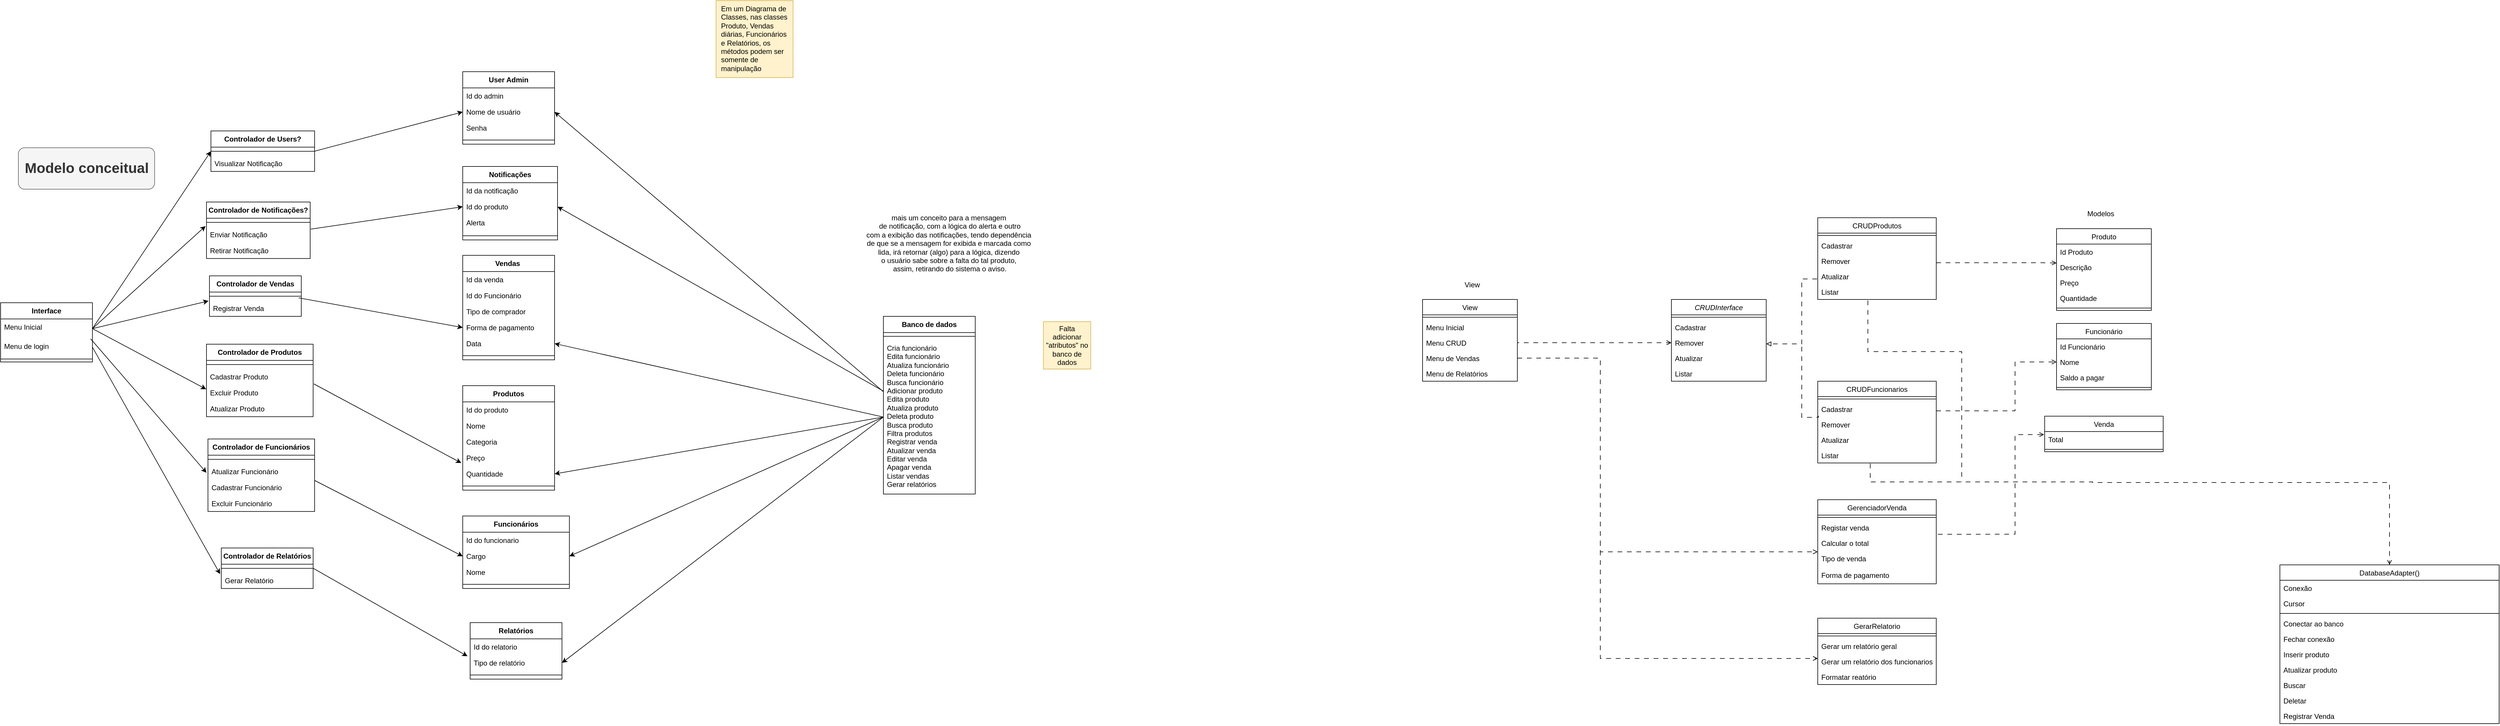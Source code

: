 <mxfile version="25.0.1">
  <diagram name="Página-1" id="rCG3eZJyJU8VCeqgCgNy">
    <mxGraphModel dx="3217" dy="1883" grid="1" gridSize="10" guides="1" tooltips="1" connect="1" arrows="1" fold="1" page="1" pageScale="1" pageWidth="827" pageHeight="583" math="0" shadow="0">
      <root>
        <mxCell id="0" />
        <mxCell id="1" parent="0" />
        <mxCell id="12" value="Banco de dados" style="swimlane;fontStyle=1;align=center;verticalAlign=top;childLayout=stackLayout;horizontal=1;startSize=27.429;horizontalStack=0;resizeParent=1;resizeParentMax=0;resizeLast=0;collapsible=0;marginBottom=0;" parent="1" vertex="1">
          <mxGeometry x="1420" y="283" width="155" height="299.999" as="geometry" />
        </mxCell>
        <mxCell id="15" style="line;strokeWidth=1;fillColor=none;align=left;verticalAlign=middle;spacingTop=-1;spacingLeft=3;spacingRight=3;rotatable=0;labelPosition=right;points=[];portConstraint=eastwest;strokeColor=inherit;" parent="12" vertex="1">
          <mxGeometry y="27.429" width="155" height="12.57" as="geometry" />
        </mxCell>
        <mxCell id="4yD3N3-tQXwb2mGsDQmI-117" value="Cria funcionário&lt;div&gt;Edita funcionário&lt;/div&gt;&lt;div&gt;Atualiza funcionário&lt;/div&gt;&lt;div&gt;Deleta funcionário&lt;/div&gt;&lt;div&gt;Busca funcionário&lt;/div&gt;&lt;div&gt;Adicionar produto&lt;/div&gt;&lt;div&gt;Edita produto&lt;/div&gt;&lt;div&gt;Atualiza produto&lt;/div&gt;&lt;div&gt;Deleta produto&lt;/div&gt;&lt;div&gt;Busca produto&lt;/div&gt;&lt;div&gt;Filtra produtos&lt;/div&gt;&lt;div&gt;Registrar venda&lt;/div&gt;&lt;div&gt;Atualizar venda&lt;/div&gt;&lt;div&gt;Editar venda&lt;/div&gt;&lt;div&gt;Apagar venda&lt;/div&gt;&lt;div&gt;Listar vendas&lt;/div&gt;&lt;div&gt;Gerar relatórios&lt;/div&gt;" style="text;strokeColor=none;fillColor=none;align=left;verticalAlign=top;spacingLeft=4;spacingRight=4;overflow=hidden;rotatable=0;points=[[0,0.5],[1,0.5]];portConstraint=eastwest;whiteSpace=wrap;html=1;" parent="12" vertex="1">
          <mxGeometry y="39.999" width="155" height="260" as="geometry" />
        </mxCell>
        <mxCell id="4yD3N3-tQXwb2mGsDQmI-32" value="User Admin" style="swimlane;fontStyle=1;align=center;verticalAlign=top;childLayout=stackLayout;horizontal=1;startSize=27.429;horizontalStack=0;resizeParent=1;resizeParentMax=0;resizeLast=0;collapsible=0;marginBottom=0;" parent="1" vertex="1">
          <mxGeometry x="710" y="-130" width="155" height="122.429" as="geometry" />
        </mxCell>
        <mxCell id="4yD3N3-tQXwb2mGsDQmI-33" value="Id do admin" style="text;strokeColor=none;fillColor=none;align=left;verticalAlign=top;spacingLeft=4;spacingRight=4;overflow=hidden;rotatable=0;points=[[0,0.5],[1,0.5]];portConstraint=eastwest;" parent="4yD3N3-tQXwb2mGsDQmI-32" vertex="1">
          <mxGeometry y="27.429" width="155" height="27" as="geometry" />
        </mxCell>
        <mxCell id="4yD3N3-tQXwb2mGsDQmI-34" value="Nome de usuário" style="text;strokeColor=none;fillColor=none;align=left;verticalAlign=top;spacingLeft=4;spacingRight=4;overflow=hidden;rotatable=0;points=[[0,0.5],[1,0.5]];portConstraint=eastwest;" parent="4yD3N3-tQXwb2mGsDQmI-32" vertex="1">
          <mxGeometry y="54.429" width="155" height="27" as="geometry" />
        </mxCell>
        <mxCell id="4yD3N3-tQXwb2mGsDQmI-65" value="Senha" style="text;strokeColor=none;fillColor=none;align=left;verticalAlign=top;spacingLeft=4;spacingRight=4;overflow=hidden;rotatable=0;points=[[0,0.5],[1,0.5]];portConstraint=eastwest;" parent="4yD3N3-tQXwb2mGsDQmI-32" vertex="1">
          <mxGeometry y="81.429" width="155" height="27" as="geometry" />
        </mxCell>
        <mxCell id="4yD3N3-tQXwb2mGsDQmI-35" style="line;strokeWidth=1;fillColor=none;align=left;verticalAlign=middle;spacingTop=-1;spacingLeft=3;spacingRight=3;rotatable=0;labelPosition=right;points=[];portConstraint=eastwest;strokeColor=inherit;" parent="4yD3N3-tQXwb2mGsDQmI-32" vertex="1">
          <mxGeometry y="108.429" width="155" height="14" as="geometry" />
        </mxCell>
        <mxCell id="4yD3N3-tQXwb2mGsDQmI-36" value="Relatórios" style="swimlane;fontStyle=1;align=center;verticalAlign=top;childLayout=stackLayout;horizontal=1;startSize=27.429;horizontalStack=0;resizeParent=1;resizeParentMax=0;resizeLast=0;collapsible=0;marginBottom=0;" parent="1" vertex="1">
          <mxGeometry x="722.5" y="800" width="155" height="95.429" as="geometry" />
        </mxCell>
        <mxCell id="4yD3N3-tQXwb2mGsDQmI-37" value="Id do relatorio" style="text;strokeColor=none;fillColor=none;align=left;verticalAlign=top;spacingLeft=4;spacingRight=4;overflow=hidden;rotatable=0;points=[[0,0.5],[1,0.5]];portConstraint=eastwest;" parent="4yD3N3-tQXwb2mGsDQmI-36" vertex="1">
          <mxGeometry y="27.429" width="155" height="27" as="geometry" />
        </mxCell>
        <mxCell id="4yD3N3-tQXwb2mGsDQmI-38" value="Tipo de relatório" style="text;strokeColor=none;fillColor=none;align=left;verticalAlign=top;spacingLeft=4;spacingRight=4;overflow=hidden;rotatable=0;points=[[0,0.5],[1,0.5]];portConstraint=eastwest;" parent="4yD3N3-tQXwb2mGsDQmI-36" vertex="1">
          <mxGeometry y="54.429" width="155" height="27" as="geometry" />
        </mxCell>
        <mxCell id="4yD3N3-tQXwb2mGsDQmI-39" style="line;strokeWidth=1;fillColor=none;align=left;verticalAlign=middle;spacingTop=-1;spacingLeft=3;spacingRight=3;rotatable=0;labelPosition=right;points=[];portConstraint=eastwest;strokeColor=inherit;" parent="4yD3N3-tQXwb2mGsDQmI-36" vertex="1">
          <mxGeometry y="81.429" width="155" height="14" as="geometry" />
        </mxCell>
        <mxCell id="4yD3N3-tQXwb2mGsDQmI-40" value="Vendas " style="swimlane;fontStyle=1;align=center;verticalAlign=top;childLayout=stackLayout;horizontal=1;startSize=27.429;horizontalStack=0;resizeParent=1;resizeParentMax=0;resizeLast=0;collapsible=0;marginBottom=0;" parent="1" vertex="1">
          <mxGeometry x="710" y="180" width="155" height="176.429" as="geometry" />
        </mxCell>
        <mxCell id="4yD3N3-tQXwb2mGsDQmI-41" value="Id da venda" style="text;strokeColor=none;fillColor=none;align=left;verticalAlign=top;spacingLeft=4;spacingRight=4;overflow=hidden;rotatable=0;points=[[0,0.5],[1,0.5]];portConstraint=eastwest;" parent="4yD3N3-tQXwb2mGsDQmI-40" vertex="1">
          <mxGeometry y="27.429" width="155" height="27" as="geometry" />
        </mxCell>
        <mxCell id="4yD3N3-tQXwb2mGsDQmI-42" value="Id do Funcionário" style="text;strokeColor=none;fillColor=none;align=left;verticalAlign=top;spacingLeft=4;spacingRight=4;overflow=hidden;rotatable=0;points=[[0,0.5],[1,0.5]];portConstraint=eastwest;" parent="4yD3N3-tQXwb2mGsDQmI-40" vertex="1">
          <mxGeometry y="54.429" width="155" height="27" as="geometry" />
        </mxCell>
        <mxCell id="4yD3N3-tQXwb2mGsDQmI-79" value="Tipo de comprador" style="text;strokeColor=none;fillColor=none;align=left;verticalAlign=top;spacingLeft=4;spacingRight=4;overflow=hidden;rotatable=0;points=[[0,0.5],[1,0.5]];portConstraint=eastwest;" parent="4yD3N3-tQXwb2mGsDQmI-40" vertex="1">
          <mxGeometry y="81.429" width="155" height="27" as="geometry" />
        </mxCell>
        <mxCell id="4yD3N3-tQXwb2mGsDQmI-80" value="Forma de pagamento" style="text;strokeColor=none;fillColor=none;align=left;verticalAlign=top;spacingLeft=4;spacingRight=4;overflow=hidden;rotatable=0;points=[[0,0.5],[1,0.5]];portConstraint=eastwest;" parent="4yD3N3-tQXwb2mGsDQmI-40" vertex="1">
          <mxGeometry y="108.429" width="155" height="27" as="geometry" />
        </mxCell>
        <mxCell id="4yD3N3-tQXwb2mGsDQmI-81" value="Data" style="text;strokeColor=none;fillColor=none;align=left;verticalAlign=top;spacingLeft=4;spacingRight=4;overflow=hidden;rotatable=0;points=[[0,0.5],[1,0.5]];portConstraint=eastwest;" parent="4yD3N3-tQXwb2mGsDQmI-40" vertex="1">
          <mxGeometry y="135.429" width="155" height="27" as="geometry" />
        </mxCell>
        <mxCell id="4yD3N3-tQXwb2mGsDQmI-43" style="line;strokeWidth=1;fillColor=none;align=left;verticalAlign=middle;spacingTop=-1;spacingLeft=3;spacingRight=3;rotatable=0;labelPosition=right;points=[];portConstraint=eastwest;strokeColor=inherit;" parent="4yD3N3-tQXwb2mGsDQmI-40" vertex="1">
          <mxGeometry y="162.429" width="155" height="14" as="geometry" />
        </mxCell>
        <mxCell id="4yD3N3-tQXwb2mGsDQmI-56" value="Notificações" style="swimlane;fontStyle=1;align=center;verticalAlign=top;childLayout=stackLayout;horizontal=1;startSize=27.429;horizontalStack=0;resizeParent=1;resizeParentMax=0;resizeLast=0;collapsible=0;marginBottom=0;" parent="1" vertex="1">
          <mxGeometry x="710" y="30" width="160" height="123.999" as="geometry" />
        </mxCell>
        <mxCell id="4yD3N3-tQXwb2mGsDQmI-57" value="Id da notificação" style="text;strokeColor=none;fillColor=none;align=left;verticalAlign=top;spacingLeft=4;spacingRight=4;overflow=hidden;rotatable=0;points=[[0,0.5],[1,0.5]];portConstraint=eastwest;" parent="4yD3N3-tQXwb2mGsDQmI-56" vertex="1">
          <mxGeometry y="27.429" width="160" height="27" as="geometry" />
        </mxCell>
        <mxCell id="WyFJ2QE-moBdqezIPYEU-15" value="Id do produto" style="text;strokeColor=none;fillColor=none;align=left;verticalAlign=top;spacingLeft=4;spacingRight=4;overflow=hidden;rotatable=0;points=[[0,0.5],[1,0.5]];portConstraint=eastwest;" parent="4yD3N3-tQXwb2mGsDQmI-56" vertex="1">
          <mxGeometry y="54.429" width="160" height="27" as="geometry" />
        </mxCell>
        <mxCell id="4yD3N3-tQXwb2mGsDQmI-58" value="Alerta" style="text;strokeColor=none;fillColor=none;align=left;verticalAlign=top;spacingLeft=4;spacingRight=4;overflow=hidden;rotatable=0;points=[[0,0.5],[1,0.5]];portConstraint=eastwest;" parent="4yD3N3-tQXwb2mGsDQmI-56" vertex="1">
          <mxGeometry y="81.429" width="160" height="28.57" as="geometry" />
        </mxCell>
        <mxCell id="4yD3N3-tQXwb2mGsDQmI-59" style="line;strokeWidth=1;fillColor=none;align=left;verticalAlign=middle;spacingTop=-1;spacingLeft=3;spacingRight=3;rotatable=0;labelPosition=right;points=[];portConstraint=eastwest;strokeColor=inherit;" parent="4yD3N3-tQXwb2mGsDQmI-56" vertex="1">
          <mxGeometry y="109.999" width="160" height="14" as="geometry" />
        </mxCell>
        <mxCell id="4yD3N3-tQXwb2mGsDQmI-60" value="Produtos" style="swimlane;fontStyle=1;align=center;verticalAlign=top;childLayout=stackLayout;horizontal=1;startSize=27.429;horizontalStack=0;resizeParent=1;resizeParentMax=0;resizeLast=0;collapsible=0;marginBottom=0;" parent="1" vertex="1">
          <mxGeometry x="710" y="400" width="155" height="176.429" as="geometry" />
        </mxCell>
        <mxCell id="4yD3N3-tQXwb2mGsDQmI-61" value="Id do produto" style="text;strokeColor=none;fillColor=none;align=left;verticalAlign=top;spacingLeft=4;spacingRight=4;overflow=hidden;rotatable=0;points=[[0,0.5],[1,0.5]];portConstraint=eastwest;" parent="4yD3N3-tQXwb2mGsDQmI-60" vertex="1">
          <mxGeometry y="27.429" width="155" height="27" as="geometry" />
        </mxCell>
        <mxCell id="4yD3N3-tQXwb2mGsDQmI-62" value="Nome" style="text;strokeColor=none;fillColor=none;align=left;verticalAlign=top;spacingLeft=4;spacingRight=4;overflow=hidden;rotatable=0;points=[[0,0.5],[1,0.5]];portConstraint=eastwest;" parent="4yD3N3-tQXwb2mGsDQmI-60" vertex="1">
          <mxGeometry y="54.429" width="155" height="27" as="geometry" />
        </mxCell>
        <mxCell id="4yD3N3-tQXwb2mGsDQmI-71" value="Categoria" style="text;strokeColor=none;fillColor=none;align=left;verticalAlign=top;spacingLeft=4;spacingRight=4;overflow=hidden;rotatable=0;points=[[0,0.5],[1,0.5]];portConstraint=eastwest;" parent="4yD3N3-tQXwb2mGsDQmI-60" vertex="1">
          <mxGeometry y="81.429" width="155" height="27" as="geometry" />
        </mxCell>
        <mxCell id="4yD3N3-tQXwb2mGsDQmI-72" value="Preço" style="text;strokeColor=none;fillColor=none;align=left;verticalAlign=top;spacingLeft=4;spacingRight=4;overflow=hidden;rotatable=0;points=[[0,0.5],[1,0.5]];portConstraint=eastwest;" parent="4yD3N3-tQXwb2mGsDQmI-60" vertex="1">
          <mxGeometry y="108.429" width="155" height="27" as="geometry" />
        </mxCell>
        <mxCell id="4yD3N3-tQXwb2mGsDQmI-73" value="Quantidade" style="text;strokeColor=none;fillColor=none;align=left;verticalAlign=top;spacingLeft=4;spacingRight=4;overflow=hidden;rotatable=0;points=[[0,0.5],[1,0.5]];portConstraint=eastwest;" parent="4yD3N3-tQXwb2mGsDQmI-60" vertex="1">
          <mxGeometry y="135.429" width="155" height="27" as="geometry" />
        </mxCell>
        <mxCell id="4yD3N3-tQXwb2mGsDQmI-63" style="line;strokeWidth=1;fillColor=none;align=left;verticalAlign=middle;spacingTop=-1;spacingLeft=3;spacingRight=3;rotatable=0;labelPosition=right;points=[];portConstraint=eastwest;strokeColor=inherit;" parent="4yD3N3-tQXwb2mGsDQmI-60" vertex="1">
          <mxGeometry y="162.429" width="155" height="14" as="geometry" />
        </mxCell>
        <mxCell id="4yD3N3-tQXwb2mGsDQmI-66" value="Interface" style="swimlane;fontStyle=1;align=center;verticalAlign=top;childLayout=stackLayout;horizontal=1;startSize=27.429;horizontalStack=0;resizeParent=1;resizeParentMax=0;resizeLast=0;collapsible=0;marginBottom=0;" parent="1" vertex="1">
          <mxGeometry x="-70" y="260" width="155" height="99.999" as="geometry" />
        </mxCell>
        <mxCell id="4yD3N3-tQXwb2mGsDQmI-67" value="Menu Inicial" style="text;strokeColor=none;fillColor=none;align=left;verticalAlign=top;spacingLeft=4;spacingRight=4;overflow=hidden;rotatable=0;points=[[0,0.5],[1,0.5]];portConstraint=eastwest;" parent="4yD3N3-tQXwb2mGsDQmI-66" vertex="1">
          <mxGeometry y="27.429" width="155" height="32.57" as="geometry" />
        </mxCell>
        <mxCell id="Nw_w9vWTFQ0vnzreLBHr-17" value="Menu de login" style="text;strokeColor=none;fillColor=none;align=left;verticalAlign=top;spacingLeft=4;spacingRight=4;overflow=hidden;rotatable=0;points=[[0,0.5],[1,0.5]];portConstraint=eastwest;" parent="4yD3N3-tQXwb2mGsDQmI-66" vertex="1">
          <mxGeometry y="59.999" width="155" height="30" as="geometry" />
        </mxCell>
        <mxCell id="4yD3N3-tQXwb2mGsDQmI-69" style="line;strokeWidth=1;fillColor=none;align=left;verticalAlign=middle;spacingTop=-1;spacingLeft=3;spacingRight=3;rotatable=0;labelPosition=right;points=[];portConstraint=eastwest;strokeColor=inherit;" parent="4yD3N3-tQXwb2mGsDQmI-66" vertex="1">
          <mxGeometry y="89.999" width="155" height="10" as="geometry" />
        </mxCell>
        <mxCell id="4yD3N3-tQXwb2mGsDQmI-84" value="&lt;h1&gt;Modelo conceitual&lt;/h1&gt;" style="text;html=1;align=center;verticalAlign=middle;resizable=0;points=[];autosize=1;fillColor=#f5f5f5;fontColor=#333333;strokeColor=#666666;rounded=1;" parent="1" vertex="1">
          <mxGeometry x="-40" y="-1.57" width="230" height="70" as="geometry" />
        </mxCell>
        <mxCell id="Nw_w9vWTFQ0vnzreLBHr-22" value="Controlador de Funcionários" style="swimlane;fontStyle=1;align=center;verticalAlign=top;childLayout=stackLayout;horizontal=1;startSize=27.429;horizontalStack=0;resizeParent=1;resizeParentMax=0;resizeLast=0;collapsible=0;marginBottom=0;" parent="1" vertex="1">
          <mxGeometry x="280" y="490" width="180" height="122.429" as="geometry" />
        </mxCell>
        <mxCell id="Nw_w9vWTFQ0vnzreLBHr-26" style="line;strokeWidth=1;fillColor=none;align=left;verticalAlign=middle;spacingTop=-1;spacingLeft=3;spacingRight=3;rotatable=0;labelPosition=right;points=[];portConstraint=eastwest;strokeColor=inherit;" parent="Nw_w9vWTFQ0vnzreLBHr-22" vertex="1">
          <mxGeometry y="27.429" width="180" height="14" as="geometry" />
        </mxCell>
        <mxCell id="jJdK9kgYPfyGHqjLfK-a-18" value="Atualizar Funcionário" style="text;strokeColor=none;fillColor=none;align=left;verticalAlign=top;spacingLeft=4;spacingRight=4;overflow=hidden;rotatable=0;points=[[0,0.5],[1,0.5]];portConstraint=eastwest;" parent="Nw_w9vWTFQ0vnzreLBHr-22" vertex="1">
          <mxGeometry y="41.429" width="180" height="27" as="geometry" />
        </mxCell>
        <mxCell id="jJdK9kgYPfyGHqjLfK-a-16" value="Cadastrar Funcionário" style="text;strokeColor=none;fillColor=none;align=left;verticalAlign=top;spacingLeft=4;spacingRight=4;overflow=hidden;rotatable=0;points=[[0,0.5],[1,0.5]];portConstraint=eastwest;" parent="Nw_w9vWTFQ0vnzreLBHr-22" vertex="1">
          <mxGeometry y="68.429" width="180" height="27" as="geometry" />
        </mxCell>
        <mxCell id="jJdK9kgYPfyGHqjLfK-a-17" value="Excluir Funcionário" style="text;strokeColor=none;fillColor=none;align=left;verticalAlign=top;spacingLeft=4;spacingRight=4;overflow=hidden;rotatable=0;points=[[0,0.5],[1,0.5]];portConstraint=eastwest;" parent="Nw_w9vWTFQ0vnzreLBHr-22" vertex="1">
          <mxGeometry y="95.429" width="180" height="27" as="geometry" />
        </mxCell>
        <mxCell id="jJdK9kgYPfyGHqjLfK-a-15" value="Funcionários" style="swimlane;fontStyle=1;align=center;verticalAlign=top;childLayout=stackLayout;horizontal=1;startSize=27.429;horizontalStack=0;resizeParent=1;resizeParentMax=0;resizeLast=0;collapsible=0;marginBottom=0;" parent="1" vertex="1">
          <mxGeometry x="710" y="620" width="180" height="122.429" as="geometry" />
        </mxCell>
        <mxCell id="KlSsxM7Or0WWCpnzEeFf-23" value="Id do funcionario" style="text;strokeColor=none;fillColor=none;align=left;verticalAlign=top;spacingLeft=4;spacingRight=4;overflow=hidden;rotatable=0;points=[[0,0.5],[1,0.5]];portConstraint=eastwest;" parent="jJdK9kgYPfyGHqjLfK-a-15" vertex="1">
          <mxGeometry y="27.429" width="180" height="27" as="geometry" />
        </mxCell>
        <mxCell id="KlSsxM7Or0WWCpnzEeFf-25" value="Cargo" style="text;strokeColor=none;fillColor=none;align=left;verticalAlign=top;spacingLeft=4;spacingRight=4;overflow=hidden;rotatable=0;points=[[0,0.5],[1,0.5]];portConstraint=eastwest;" parent="jJdK9kgYPfyGHqjLfK-a-15" vertex="1">
          <mxGeometry y="54.429" width="180" height="27" as="geometry" />
        </mxCell>
        <mxCell id="KlSsxM7Or0WWCpnzEeFf-24" value="Nome" style="text;strokeColor=none;fillColor=none;align=left;verticalAlign=top;spacingLeft=4;spacingRight=4;overflow=hidden;rotatable=0;points=[[0,0.5],[1,0.5]];portConstraint=eastwest;" parent="jJdK9kgYPfyGHqjLfK-a-15" vertex="1">
          <mxGeometry y="81.429" width="180" height="27" as="geometry" />
        </mxCell>
        <mxCell id="jJdK9kgYPfyGHqjLfK-a-20" style="line;strokeWidth=1;fillColor=none;align=left;verticalAlign=middle;spacingTop=-1;spacingLeft=3;spacingRight=3;rotatable=0;labelPosition=right;points=[];portConstraint=eastwest;strokeColor=inherit;" parent="jJdK9kgYPfyGHqjLfK-a-15" vertex="1">
          <mxGeometry y="108.429" width="180" height="14" as="geometry" />
        </mxCell>
        <mxCell id="zHELxeo6hIR-I9ZXr5rR-37" value="" style="endArrow=classic;html=1;rounded=0;entryX=1;entryY=0.5;entryDx=0;entryDy=0;" parent="1" source="4yD3N3-tQXwb2mGsDQmI-117" target="WyFJ2QE-moBdqezIPYEU-15" edge="1">
          <mxGeometry width="50" height="50" relative="1" as="geometry">
            <mxPoint x="1060" y="420" as="sourcePoint" />
            <mxPoint x="930" y="190" as="targetPoint" />
          </mxGeometry>
        </mxCell>
        <mxCell id="zHELxeo6hIR-I9ZXr5rR-38" value="" style="endArrow=classic;html=1;rounded=0;exitX=-0.001;exitY=0.335;exitDx=0;exitDy=0;exitPerimeter=0;entryX=1;entryY=0.5;entryDx=0;entryDy=0;" parent="1" source="4yD3N3-tQXwb2mGsDQmI-117" target="4yD3N3-tQXwb2mGsDQmI-34" edge="1">
          <mxGeometry width="50" height="50" relative="1" as="geometry">
            <mxPoint x="1260" y="398" as="sourcePoint" />
            <mxPoint x="1310" y="200" as="targetPoint" />
            <Array as="points" />
          </mxGeometry>
        </mxCell>
        <mxCell id="zHELxeo6hIR-I9ZXr5rR-41" value="" style="endArrow=classic;html=1;rounded=0;exitX=0;exitY=0.5;exitDx=0;exitDy=0;entryX=1;entryY=0.5;entryDx=0;entryDy=0;" parent="1" source="4yD3N3-tQXwb2mGsDQmI-117" target="KlSsxM7Or0WWCpnzEeFf-25" edge="1">
          <mxGeometry width="50" height="50" relative="1" as="geometry">
            <mxPoint x="1080" y="700" as="sourcePoint" />
            <mxPoint x="910" y="680" as="targetPoint" />
          </mxGeometry>
        </mxCell>
        <mxCell id="zHELxeo6hIR-I9ZXr5rR-43" value="" style="endArrow=classic;html=1;rounded=0;entryX=0;entryY=0.5;entryDx=0;entryDy=0;" parent="1" target="KlSsxM7Or0WWCpnzEeFf-25" edge="1">
          <mxGeometry width="50" height="50" relative="1" as="geometry">
            <mxPoint x="460" y="560" as="sourcePoint" />
            <mxPoint x="690" y="680" as="targetPoint" />
          </mxGeometry>
        </mxCell>
        <mxCell id="zHELxeo6hIR-I9ZXr5rR-46" value="" style="endArrow=classic;html=1;rounded=0;exitX=1;exitY=0.5;exitDx=0;exitDy=0;entryX=-0.029;entryY=1.083;entryDx=0;entryDy=0;entryPerimeter=0;" parent="1" source="I3HKspk7miAercQZ1zuE-27" target="4yD3N3-tQXwb2mGsDQmI-37" edge="1">
          <mxGeometry width="50" height="50" relative="1" as="geometry">
            <mxPoint x="445" y="740.929" as="sourcePoint" />
            <mxPoint x="530" y="750" as="targetPoint" />
          </mxGeometry>
        </mxCell>
        <mxCell id="zHELxeo6hIR-I9ZXr5rR-47" value="" style="endArrow=classic;html=1;rounded=0;exitX=0;exitY=0.5;exitDx=0;exitDy=0;entryX=1;entryY=0.5;entryDx=0;entryDy=0;" parent="1" source="4yD3N3-tQXwb2mGsDQmI-117" target="4yD3N3-tQXwb2mGsDQmI-38" edge="1">
          <mxGeometry width="50" height="50" relative="1" as="geometry">
            <mxPoint x="870" y="760" as="sourcePoint" />
            <mxPoint x="970" y="760" as="targetPoint" />
          </mxGeometry>
        </mxCell>
        <mxCell id="zHELxeo6hIR-I9ZXr5rR-48" value="" style="endArrow=classic;html=1;rounded=0;exitX=1.006;exitY=0.947;exitDx=0;exitDy=0;entryX=-0.016;entryY=-0.183;entryDx=0;entryDy=0;entryPerimeter=0;exitPerimeter=0;" parent="1" source="zHELxeo6hIR-I9ZXr5rR-25" target="4yD3N3-tQXwb2mGsDQmI-73" edge="1">
          <mxGeometry width="50" height="50" relative="1" as="geometry">
            <mxPoint x="470" y="200.929" as="sourcePoint" />
            <mxPoint x="610" y="500" as="targetPoint" />
          </mxGeometry>
        </mxCell>
        <mxCell id="zHELxeo6hIR-I9ZXr5rR-49" value="" style="endArrow=classic;html=1;rounded=0;entryX=1;entryY=0.5;entryDx=0;entryDy=0;exitX=0;exitY=0.5;exitDx=0;exitDy=0;" parent="1" source="4yD3N3-tQXwb2mGsDQmI-117" target="4yD3N3-tQXwb2mGsDQmI-73" edge="1">
          <mxGeometry width="50" height="50" relative="1" as="geometry">
            <mxPoint x="1160" y="510" as="sourcePoint" />
            <mxPoint x="1210" y="460" as="targetPoint" />
          </mxGeometry>
        </mxCell>
        <mxCell id="zHELxeo6hIR-I9ZXr5rR-50" value="" style="endArrow=classic;html=1;rounded=0;entryX=0;entryY=0.5;entryDx=0;entryDy=0;exitX=0.972;exitY=0.7;exitDx=0;exitDy=0;exitPerimeter=0;" parent="1" source="I3HKspk7miAercQZ1zuE-26" target="4yD3N3-tQXwb2mGsDQmI-80" edge="1">
          <mxGeometry width="50" height="50" relative="1" as="geometry">
            <mxPoint x="440" y="260" as="sourcePoint" />
            <mxPoint x="680" y="350" as="targetPoint" />
            <Array as="points" />
          </mxGeometry>
        </mxCell>
        <mxCell id="zHELxeo6hIR-I9ZXr5rR-51" value="" style="endArrow=classic;html=1;rounded=0;exitX=0;exitY=0.5;exitDx=0;exitDy=0;entryX=1;entryY=0.5;entryDx=0;entryDy=0;" parent="1" source="4yD3N3-tQXwb2mGsDQmI-117" target="4yD3N3-tQXwb2mGsDQmI-81" edge="1">
          <mxGeometry width="50" height="50" relative="1" as="geometry">
            <mxPoint x="1100" y="340" as="sourcePoint" />
            <mxPoint x="1150" y="290" as="targetPoint" />
          </mxGeometry>
        </mxCell>
        <mxCell id="aSdEXYb8_tZVf0fWAt2X-15" value="mais um conceito para a mensagem&lt;div&gt;&amp;nbsp;de notificação, com a lógica do alerta e outro&lt;/div&gt;&lt;div&gt;com a exibição das notificações, tendo dependência&lt;/div&gt;&lt;div&gt;de que se a mensagem for exibida e marcada como&lt;/div&gt;&lt;div&gt;lida, irá retornar (algo) para a lógica, dizendo&lt;/div&gt;&lt;div&gt;&lt;span style=&quot;background-color: initial;&quot;&gt;o usuário sabe sobre a falta do tal produto,&lt;/span&gt;&lt;/div&gt;&lt;div&gt;&lt;span style=&quot;background-color: initial;&quot;&gt;&amp;nbsp;assim, retirando do sistema o aviso.&lt;/span&gt;&lt;/div&gt;&lt;div&gt;&lt;br&gt;&lt;/div&gt;" style="text;html=1;align=center;verticalAlign=middle;resizable=0;points=[];autosize=1;strokeColor=none;fillColor=none;" parent="1" vertex="1">
          <mxGeometry x="1380" y="102.43" width="300" height="130" as="geometry" />
        </mxCell>
        <mxCell id="I3HKspk7miAercQZ1zuE-15" value="Controlador de Produtos" style="swimlane;fontStyle=1;align=center;verticalAlign=top;childLayout=stackLayout;horizontal=1;startSize=27.429;horizontalStack=0;resizeParent=1;resizeParentMax=0;resizeLast=0;collapsible=0;marginBottom=0;" parent="1" vertex="1">
          <mxGeometry x="277.5" y="330" width="180" height="122.429" as="geometry" />
        </mxCell>
        <mxCell id="I3HKspk7miAercQZ1zuE-20" style="line;strokeWidth=1;fillColor=none;align=left;verticalAlign=middle;spacingTop=-1;spacingLeft=3;spacingRight=3;rotatable=0;labelPosition=right;points=[];portConstraint=eastwest;strokeColor=inherit;" parent="I3HKspk7miAercQZ1zuE-15" vertex="1">
          <mxGeometry y="27.429" width="180" height="14" as="geometry" />
        </mxCell>
        <mxCell id="zHELxeo6hIR-I9ZXr5rR-25" value="Cadastrar Produto" style="text;strokeColor=none;fillColor=none;align=left;verticalAlign=top;spacingLeft=4;spacingRight=4;overflow=hidden;rotatable=0;points=[[0,0.5],[1,0.5]];portConstraint=eastwest;" parent="I3HKspk7miAercQZ1zuE-15" vertex="1">
          <mxGeometry y="41.429" width="180" height="27" as="geometry" />
        </mxCell>
        <mxCell id="zHELxeo6hIR-I9ZXr5rR-26" value="Excluir Produto" style="text;strokeColor=none;fillColor=none;align=left;verticalAlign=top;spacingLeft=4;spacingRight=4;overflow=hidden;rotatable=0;points=[[0,0.5],[1,0.5]];portConstraint=eastwest;" parent="I3HKspk7miAercQZ1zuE-15" vertex="1">
          <mxGeometry y="68.429" width="180" height="27" as="geometry" />
        </mxCell>
        <mxCell id="zHELxeo6hIR-I9ZXr5rR-27" value="Atualizar Produto" style="text;strokeColor=none;fillColor=none;align=left;verticalAlign=top;spacingLeft=4;spacingRight=4;overflow=hidden;rotatable=0;points=[[0,0.5],[1,0.5]];portConstraint=eastwest;" parent="I3HKspk7miAercQZ1zuE-15" vertex="1">
          <mxGeometry y="95.429" width="180" height="27" as="geometry" />
        </mxCell>
        <mxCell id="I3HKspk7miAercQZ1zuE-21" value="Controlador de Vendas" style="swimlane;fontStyle=1;align=center;verticalAlign=top;childLayout=stackLayout;horizontal=1;startSize=27.429;horizontalStack=0;resizeParent=1;resizeParentMax=0;resizeLast=0;collapsible=0;marginBottom=0;" parent="1" vertex="1">
          <mxGeometry x="282.5" y="214.57" width="155" height="68.429" as="geometry" />
        </mxCell>
        <mxCell id="I3HKspk7miAercQZ1zuE-26" style="line;strokeWidth=1;fillColor=none;align=left;verticalAlign=middle;spacingTop=-1;spacingLeft=3;spacingRight=3;rotatable=0;labelPosition=right;points=[];portConstraint=eastwest;strokeColor=inherit;" parent="I3HKspk7miAercQZ1zuE-21" vertex="1">
          <mxGeometry y="27.429" width="155" height="14" as="geometry" />
        </mxCell>
        <mxCell id="zHELxeo6hIR-I9ZXr5rR-31" value="Registrar Venda" style="text;strokeColor=none;fillColor=none;align=left;verticalAlign=top;spacingLeft=4;spacingRight=4;overflow=hidden;rotatable=0;points=[[0,0.5],[1,0.5]];portConstraint=eastwest;" parent="I3HKspk7miAercQZ1zuE-21" vertex="1">
          <mxGeometry y="41.429" width="155" height="27" as="geometry" />
        </mxCell>
        <mxCell id="I3HKspk7miAercQZ1zuE-27" value="Controlador de Relatórios" style="swimlane;fontStyle=1;align=center;verticalAlign=top;childLayout=stackLayout;horizontal=1;startSize=27.429;horizontalStack=0;resizeParent=1;resizeParentMax=0;resizeLast=0;collapsible=0;marginBottom=0;" parent="1" vertex="1">
          <mxGeometry x="302.5" y="674" width="155" height="68.429" as="geometry" />
        </mxCell>
        <mxCell id="I3HKspk7miAercQZ1zuE-32" style="line;strokeWidth=1;fillColor=none;align=left;verticalAlign=middle;spacingTop=-1;spacingLeft=3;spacingRight=3;rotatable=0;labelPosition=right;points=[];portConstraint=eastwest;strokeColor=inherit;" parent="I3HKspk7miAercQZ1zuE-27" vertex="1">
          <mxGeometry y="27.429" width="155" height="14" as="geometry" />
        </mxCell>
        <mxCell id="zHELxeo6hIR-I9ZXr5rR-30" value="Gerar Relatório" style="text;strokeColor=none;fillColor=none;align=left;verticalAlign=top;spacingLeft=4;spacingRight=4;overflow=hidden;rotatable=0;points=[[0,0.5],[1,0.5]];portConstraint=eastwest;" parent="I3HKspk7miAercQZ1zuE-27" vertex="1">
          <mxGeometry y="41.429" width="155" height="27" as="geometry" />
        </mxCell>
        <mxCell id="I3HKspk7miAercQZ1zuE-34" value="" style="whiteSpace=wrap;html=1;aspect=fixed;fillColor=#fff2cc;strokeColor=#d6b656;" parent="1" vertex="1">
          <mxGeometry x="1137.5" y="-250" width="130" height="130" as="geometry" />
        </mxCell>
        <mxCell id="I3HKspk7miAercQZ1zuE-36" value="Em um Diagrama de Classes, nas classes Produto, Vendas diárias, Funcionários e Relatórios, os métodos podem ser somente de manipulação" style="text;strokeColor=none;fillColor=none;align=left;verticalAlign=top;spacingLeft=4;spacingRight=4;overflow=hidden;rotatable=0;points=[[0,0.5],[1,0.5]];portConstraint=eastwest;whiteSpace=wrap;" parent="1" vertex="1">
          <mxGeometry x="1140" y="-250" width="125" height="130" as="geometry" />
        </mxCell>
        <mxCell id="I3HKspk7miAercQZ1zuE-37" value="Controlador de Notificações?" style="swimlane;fontStyle=1;align=center;verticalAlign=top;childLayout=stackLayout;horizontal=1;startSize=27.429;horizontalStack=0;resizeParent=1;resizeParentMax=0;resizeLast=0;collapsible=0;marginBottom=0;" parent="1" vertex="1">
          <mxGeometry x="277.5" y="90" width="175" height="95.429" as="geometry" />
        </mxCell>
        <mxCell id="I3HKspk7miAercQZ1zuE-38" style="line;strokeWidth=1;fillColor=none;align=left;verticalAlign=middle;spacingTop=-1;spacingLeft=3;spacingRight=3;rotatable=0;labelPosition=right;points=[];portConstraint=eastwest;strokeColor=inherit;" parent="I3HKspk7miAercQZ1zuE-37" vertex="1">
          <mxGeometry y="27.429" width="175" height="14" as="geometry" />
        </mxCell>
        <mxCell id="3e7NEioCLkdfD9Th6quC-23" value="Enviar Notificação" style="text;strokeColor=none;fillColor=none;align=left;verticalAlign=top;spacingLeft=4;spacingRight=4;overflow=hidden;rotatable=0;points=[[0,0.5],[1,0.5]];portConstraint=eastwest;" parent="I3HKspk7miAercQZ1zuE-37" vertex="1">
          <mxGeometry y="41.429" width="175" height="27" as="geometry" />
        </mxCell>
        <mxCell id="1tFIfQaTxvyRplmWfbCT-15" value="Retirar Notificação" style="text;strokeColor=none;fillColor=none;align=left;verticalAlign=top;spacingLeft=4;spacingRight=4;overflow=hidden;rotatable=0;points=[[0,0.5],[1,0.5]];portConstraint=eastwest;" parent="I3HKspk7miAercQZ1zuE-37" vertex="1">
          <mxGeometry y="68.429" width="175" height="27" as="geometry" />
        </mxCell>
        <mxCell id="I3HKspk7miAercQZ1zuE-40" value="Controlador de Users?" style="swimlane;fontStyle=1;align=center;verticalAlign=top;childLayout=stackLayout;horizontal=1;startSize=27.429;horizontalStack=0;resizeParent=1;resizeParentMax=0;resizeLast=0;collapsible=0;marginBottom=0;" parent="1" vertex="1">
          <mxGeometry x="285" y="-30" width="175" height="68.429" as="geometry" />
        </mxCell>
        <mxCell id="I3HKspk7miAercQZ1zuE-41" style="line;strokeWidth=1;fillColor=none;align=left;verticalAlign=middle;spacingTop=-1;spacingLeft=3;spacingRight=3;rotatable=0;labelPosition=right;points=[];portConstraint=eastwest;strokeColor=inherit;" parent="I3HKspk7miAercQZ1zuE-40" vertex="1">
          <mxGeometry y="27.429" width="175" height="14" as="geometry" />
        </mxCell>
        <mxCell id="1tFIfQaTxvyRplmWfbCT-18" value="Visualizar Notificação" style="text;strokeColor=none;fillColor=none;align=left;verticalAlign=top;spacingLeft=4;spacingRight=4;overflow=hidden;rotatable=0;points=[[0,0.5],[1,0.5]];portConstraint=eastwest;" parent="I3HKspk7miAercQZ1zuE-40" vertex="1">
          <mxGeometry y="41.429" width="175" height="27" as="geometry" />
        </mxCell>
        <mxCell id="3e7NEioCLkdfD9Th6quC-15" value="" style="endArrow=classic;html=1;rounded=0;exitX=1;exitY=0.5;exitDx=0;exitDy=0;entryX=0;entryY=0.5;entryDx=0;entryDy=0;" parent="1" source="4yD3N3-tQXwb2mGsDQmI-67" target="I3HKspk7miAercQZ1zuE-40" edge="1">
          <mxGeometry width="50" height="50" relative="1" as="geometry">
            <mxPoint x="120" y="440" as="sourcePoint" />
            <mxPoint x="170" y="390" as="targetPoint" />
          </mxGeometry>
        </mxCell>
        <mxCell id="3e7NEioCLkdfD9Th6quC-16" value="" style="endArrow=classic;html=1;rounded=0;exitX=1;exitY=0.5;exitDx=0;exitDy=0;entryX=-0.009;entryY=-0.032;entryDx=0;entryDy=0;entryPerimeter=0;" parent="1" source="4yD3N3-tQXwb2mGsDQmI-67" edge="1">
          <mxGeometry width="50" height="50" relative="1" as="geometry">
            <mxPoint x="140" y="430" as="sourcePoint" />
            <mxPoint x="275.925" y="130.565" as="targetPoint" />
          </mxGeometry>
        </mxCell>
        <mxCell id="3e7NEioCLkdfD9Th6quC-17" value="" style="endArrow=classic;html=1;rounded=0;entryX=-0.01;entryY=0.037;entryDx=0;entryDy=0;entryPerimeter=0;exitX=1;exitY=0.5;exitDx=0;exitDy=0;" parent="1" source="4yD3N3-tQXwb2mGsDQmI-67" target="zHELxeo6hIR-I9ZXr5rR-31" edge="1">
          <mxGeometry width="50" height="50" relative="1" as="geometry">
            <mxPoint x="120" y="430" as="sourcePoint" />
            <mxPoint x="220" y="400" as="targetPoint" />
          </mxGeometry>
        </mxCell>
        <mxCell id="3e7NEioCLkdfD9Th6quC-18" value="" style="endArrow=classic;html=1;rounded=0;exitX=1;exitY=0.5;exitDx=0;exitDy=0;entryX=-0.003;entryY=0.28;entryDx=0;entryDy=0;entryPerimeter=0;" parent="1" source="4yD3N3-tQXwb2mGsDQmI-67" target="zHELxeo6hIR-I9ZXr5rR-26" edge="1">
          <mxGeometry width="50" height="50" relative="1" as="geometry">
            <mxPoint x="180" y="460" as="sourcePoint" />
            <mxPoint x="230" y="410" as="targetPoint" />
          </mxGeometry>
        </mxCell>
        <mxCell id="3e7NEioCLkdfD9Th6quC-19" value="" style="endArrow=classic;html=1;rounded=0;exitX=0.981;exitY=1.031;exitDx=0;exitDy=0;entryX=-0.017;entryY=0.132;entryDx=0;entryDy=0;entryPerimeter=0;exitPerimeter=0;" parent="1" source="4yD3N3-tQXwb2mGsDQmI-67" edge="1">
          <mxGeometry width="50" height="50" relative="1" as="geometry">
            <mxPoint x="115.56" y="449.999" as="sourcePoint" />
            <mxPoint x="277.5" y="546.993" as="targetPoint" />
          </mxGeometry>
        </mxCell>
        <mxCell id="3e7NEioCLkdfD9Th6quC-20" value="" style="endArrow=classic;html=1;rounded=0;entryX=-0.013;entryY=0.095;entryDx=0;entryDy=0;entryPerimeter=0;exitX=1;exitY=0.5;exitDx=0;exitDy=0;" parent="1" source="Nw_w9vWTFQ0vnzreLBHr-17" target="zHELxeo6hIR-I9ZXr5rR-30" edge="1">
          <mxGeometry width="50" height="50" relative="1" as="geometry">
            <mxPoint x="120" y="470" as="sourcePoint" />
            <mxPoint x="230" y="590" as="targetPoint" />
          </mxGeometry>
        </mxCell>
        <mxCell id="3e7NEioCLkdfD9Th6quC-21" value="" style="endArrow=classic;html=1;rounded=0;exitX=1.006;exitY=0.162;exitDx=0;exitDy=0;exitPerimeter=0;entryX=0;entryY=0.5;entryDx=0;entryDy=0;" parent="1" target="WyFJ2QE-moBdqezIPYEU-15" edge="1">
          <mxGeometry width="50" height="50" relative="1" as="geometry">
            <mxPoint x="453.55" y="135.803" as="sourcePoint" />
            <mxPoint x="620" y="90" as="targetPoint" />
          </mxGeometry>
        </mxCell>
        <mxCell id="LobVI7Y_pQBWxgxZLWH8-15" value="" style="endArrow=classic;html=1;rounded=0;exitX=1;exitY=0.5;exitDx=0;exitDy=0;entryX=0;entryY=0.5;entryDx=0;entryDy=0;" parent="1" source="I3HKspk7miAercQZ1zuE-40" target="4yD3N3-tQXwb2mGsDQmI-34" edge="1">
          <mxGeometry width="50" height="50" relative="1" as="geometry">
            <mxPoint x="500" y="81.21" as="sourcePoint" />
            <mxPoint x="700" y="-218.79" as="targetPoint" />
          </mxGeometry>
        </mxCell>
        <mxCell id="LobVI7Y_pQBWxgxZLWH8-17" value="" style="whiteSpace=wrap;html=1;aspect=fixed;" parent="1" vertex="1">
          <mxGeometry x="1690" y="292" width="80" height="80" as="geometry" />
        </mxCell>
        <mxCell id="LobVI7Y_pQBWxgxZLWH8-18" value="Falta adicionar &quot;atributos&quot; no banco de dados" style="text;html=1;align=center;verticalAlign=middle;whiteSpace=wrap;rounded=0;fillColor=#fff2cc;strokeColor=#d6b656;" parent="1" vertex="1">
          <mxGeometry x="1690" y="292" width="80" height="80" as="geometry" />
        </mxCell>
        <mxCell id="qID2bDXDqiOxFLG9qgEo-15" value="Produto" style="swimlane;fontStyle=0;align=center;verticalAlign=top;childLayout=stackLayout;horizontal=1;startSize=26;horizontalStack=0;resizeParent=1;resizeLast=0;collapsible=1;marginBottom=0;rounded=0;shadow=0;strokeWidth=1;" vertex="1" parent="1">
          <mxGeometry x="3400" y="135" width="160" height="138" as="geometry">
            <mxRectangle x="130" y="380" width="160" height="26" as="alternateBounds" />
          </mxGeometry>
        </mxCell>
        <mxCell id="qID2bDXDqiOxFLG9qgEo-16" value="Id Produto" style="text;align=left;verticalAlign=top;spacingLeft=4;spacingRight=4;overflow=hidden;rotatable=0;points=[[0,0.5],[1,0.5]];portConstraint=eastwest;" vertex="1" parent="qID2bDXDqiOxFLG9qgEo-15">
          <mxGeometry y="26" width="160" height="26" as="geometry" />
        </mxCell>
        <mxCell id="qID2bDXDqiOxFLG9qgEo-17" value="Descrição" style="text;align=left;verticalAlign=top;spacingLeft=4;spacingRight=4;overflow=hidden;rotatable=0;points=[[0,0.5],[1,0.5]];portConstraint=eastwest;" vertex="1" parent="qID2bDXDqiOxFLG9qgEo-15">
          <mxGeometry y="52" width="160" height="26" as="geometry" />
        </mxCell>
        <mxCell id="qID2bDXDqiOxFLG9qgEo-18" value="Preço" style="text;align=left;verticalAlign=top;spacingLeft=4;spacingRight=4;overflow=hidden;rotatable=0;points=[[0,0.5],[1,0.5]];portConstraint=eastwest;" vertex="1" parent="qID2bDXDqiOxFLG9qgEo-15">
          <mxGeometry y="78" width="160" height="26" as="geometry" />
        </mxCell>
        <mxCell id="qID2bDXDqiOxFLG9qgEo-19" value="Quantidade" style="text;align=left;verticalAlign=top;spacingLeft=4;spacingRight=4;overflow=hidden;rotatable=0;points=[[0,0.5],[1,0.5]];portConstraint=eastwest;" vertex="1" parent="qID2bDXDqiOxFLG9qgEo-15">
          <mxGeometry y="104" width="160" height="26" as="geometry" />
        </mxCell>
        <mxCell id="qID2bDXDqiOxFLG9qgEo-20" value="" style="line;html=1;strokeWidth=1;align=left;verticalAlign=middle;spacingTop=-1;spacingLeft=3;spacingRight=3;rotatable=0;labelPosition=right;points=[];portConstraint=eastwest;" vertex="1" parent="qID2bDXDqiOxFLG9qgEo-15">
          <mxGeometry y="130" width="160" height="8" as="geometry" />
        </mxCell>
        <mxCell id="qID2bDXDqiOxFLG9qgEo-21" value="Funcionário" style="swimlane;fontStyle=0;align=center;verticalAlign=top;childLayout=stackLayout;horizontal=1;startSize=26;horizontalStack=0;resizeParent=1;resizeLast=0;collapsible=1;marginBottom=0;rounded=0;shadow=0;strokeWidth=1;" vertex="1" parent="1">
          <mxGeometry x="3400" y="295" width="160" height="112" as="geometry">
            <mxRectangle x="130" y="380" width="160" height="26" as="alternateBounds" />
          </mxGeometry>
        </mxCell>
        <mxCell id="qID2bDXDqiOxFLG9qgEo-22" value="Id Funcionário" style="text;align=left;verticalAlign=top;spacingLeft=4;spacingRight=4;overflow=hidden;rotatable=0;points=[[0,0.5],[1,0.5]];portConstraint=eastwest;" vertex="1" parent="qID2bDXDqiOxFLG9qgEo-21">
          <mxGeometry y="26" width="160" height="26" as="geometry" />
        </mxCell>
        <mxCell id="qID2bDXDqiOxFLG9qgEo-23" value="Nome" style="text;align=left;verticalAlign=top;spacingLeft=4;spacingRight=4;overflow=hidden;rotatable=0;points=[[0,0.5],[1,0.5]];portConstraint=eastwest;" vertex="1" parent="qID2bDXDqiOxFLG9qgEo-21">
          <mxGeometry y="52" width="160" height="26" as="geometry" />
        </mxCell>
        <mxCell id="qID2bDXDqiOxFLG9qgEo-24" value="Saldo a pagar" style="text;align=left;verticalAlign=top;spacingLeft=4;spacingRight=4;overflow=hidden;rotatable=0;points=[[0,0.5],[1,0.5]];portConstraint=eastwest;" vertex="1" parent="qID2bDXDqiOxFLG9qgEo-21">
          <mxGeometry y="78" width="160" height="26" as="geometry" />
        </mxCell>
        <mxCell id="qID2bDXDqiOxFLG9qgEo-25" value="" style="line;html=1;strokeWidth=1;align=left;verticalAlign=middle;spacingTop=-1;spacingLeft=3;spacingRight=3;rotatable=0;labelPosition=right;points=[];portConstraint=eastwest;" vertex="1" parent="qID2bDXDqiOxFLG9qgEo-21">
          <mxGeometry y="104" width="160" height="8" as="geometry" />
        </mxCell>
        <mxCell id="qID2bDXDqiOxFLG9qgEo-26" value="View" style="swimlane;fontStyle=0;align=center;verticalAlign=top;childLayout=stackLayout;horizontal=1;startSize=26;horizontalStack=0;resizeParent=1;resizeLast=0;collapsible=1;marginBottom=0;rounded=0;shadow=0;strokeWidth=1;" vertex="1" parent="1">
          <mxGeometry x="2330" y="254.5" width="160" height="138" as="geometry">
            <mxRectangle x="340" y="380" width="170" height="26" as="alternateBounds" />
          </mxGeometry>
        </mxCell>
        <mxCell id="qID2bDXDqiOxFLG9qgEo-27" value="" style="line;html=1;strokeWidth=1;align=left;verticalAlign=middle;spacingTop=-1;spacingLeft=3;spacingRight=3;rotatable=0;labelPosition=right;points=[];portConstraint=eastwest;" vertex="1" parent="qID2bDXDqiOxFLG9qgEo-26">
          <mxGeometry y="26" width="160" height="8" as="geometry" />
        </mxCell>
        <mxCell id="qID2bDXDqiOxFLG9qgEo-28" value="Menu Inicial" style="text;align=left;verticalAlign=top;spacingLeft=4;spacingRight=4;overflow=hidden;rotatable=0;points=[[0,0.5],[1,0.5]];portConstraint=eastwest;" vertex="1" parent="qID2bDXDqiOxFLG9qgEo-26">
          <mxGeometry y="34" width="160" height="26" as="geometry" />
        </mxCell>
        <mxCell id="qID2bDXDqiOxFLG9qgEo-29" value="Menu CRUD" style="text;align=left;verticalAlign=top;spacingLeft=4;spacingRight=4;overflow=hidden;rotatable=0;points=[[0,0.5],[1,0.5]];portConstraint=eastwest;" vertex="1" parent="qID2bDXDqiOxFLG9qgEo-26">
          <mxGeometry y="60" width="160" height="26" as="geometry" />
        </mxCell>
        <mxCell id="qID2bDXDqiOxFLG9qgEo-30" value="Menu de Vendas" style="text;align=left;verticalAlign=top;spacingLeft=4;spacingRight=4;overflow=hidden;rotatable=0;points=[[0,0.5],[1,0.5]];portConstraint=eastwest;" vertex="1" parent="qID2bDXDqiOxFLG9qgEo-26">
          <mxGeometry y="86" width="160" height="26" as="geometry" />
        </mxCell>
        <mxCell id="qID2bDXDqiOxFLG9qgEo-31" value="Menu de Relatórios" style="text;align=left;verticalAlign=top;spacingLeft=4;spacingRight=4;overflow=hidden;rotatable=0;points=[[0,0.5],[1,0.5]];portConstraint=eastwest;" vertex="1" parent="qID2bDXDqiOxFLG9qgEo-26">
          <mxGeometry y="112" width="160" height="26" as="geometry" />
        </mxCell>
        <mxCell id="qID2bDXDqiOxFLG9qgEo-32" value="DatabaseAdapter()" style="swimlane;fontStyle=0;align=center;verticalAlign=top;childLayout=stackLayout;horizontal=1;startSize=26;horizontalStack=0;resizeParent=1;resizeLast=0;collapsible=1;marginBottom=0;rounded=0;shadow=0;strokeWidth=1;" vertex="1" parent="1">
          <mxGeometry x="3777" y="702.5" width="370" height="268" as="geometry">
            <mxRectangle x="130" y="380" width="160" height="26" as="alternateBounds" />
          </mxGeometry>
        </mxCell>
        <mxCell id="qID2bDXDqiOxFLG9qgEo-33" value="Conexão" style="text;align=left;verticalAlign=top;spacingLeft=4;spacingRight=4;overflow=hidden;rotatable=0;points=[[0,0.5],[1,0.5]];portConstraint=eastwest;" vertex="1" parent="qID2bDXDqiOxFLG9qgEo-32">
          <mxGeometry y="26" width="370" height="26" as="geometry" />
        </mxCell>
        <mxCell id="qID2bDXDqiOxFLG9qgEo-34" value="Cursor" style="text;align=left;verticalAlign=top;spacingLeft=4;spacingRight=4;overflow=hidden;rotatable=0;points=[[0,0.5],[1,0.5]];portConstraint=eastwest;" vertex="1" parent="qID2bDXDqiOxFLG9qgEo-32">
          <mxGeometry y="52" width="370" height="26" as="geometry" />
        </mxCell>
        <mxCell id="qID2bDXDqiOxFLG9qgEo-35" value="" style="line;html=1;strokeWidth=1;align=left;verticalAlign=middle;spacingTop=-1;spacingLeft=3;spacingRight=3;rotatable=0;labelPosition=right;points=[];portConstraint=eastwest;" vertex="1" parent="qID2bDXDqiOxFLG9qgEo-32">
          <mxGeometry y="78" width="370" height="8" as="geometry" />
        </mxCell>
        <mxCell id="qID2bDXDqiOxFLG9qgEo-36" value="Conectar ao banco" style="text;align=left;verticalAlign=top;spacingLeft=4;spacingRight=4;overflow=hidden;rotatable=0;points=[[0,0.5],[1,0.5]];portConstraint=eastwest;" vertex="1" parent="qID2bDXDqiOxFLG9qgEo-32">
          <mxGeometry y="86" width="370" height="26" as="geometry" />
        </mxCell>
        <mxCell id="qID2bDXDqiOxFLG9qgEo-37" value="Fechar conexão" style="text;align=left;verticalAlign=top;spacingLeft=4;spacingRight=4;overflow=hidden;rotatable=0;points=[[0,0.5],[1,0.5]];portConstraint=eastwest;" vertex="1" parent="qID2bDXDqiOxFLG9qgEo-32">
          <mxGeometry y="112" width="370" height="26" as="geometry" />
        </mxCell>
        <mxCell id="qID2bDXDqiOxFLG9qgEo-38" value="Inserir produto" style="text;align=left;verticalAlign=top;spacingLeft=4;spacingRight=4;overflow=hidden;rotatable=0;points=[[0,0.5],[1,0.5]];portConstraint=eastwest;" vertex="1" parent="qID2bDXDqiOxFLG9qgEo-32">
          <mxGeometry y="138" width="370" height="26" as="geometry" />
        </mxCell>
        <mxCell id="qID2bDXDqiOxFLG9qgEo-39" value="Atualizar produto" style="text;align=left;verticalAlign=top;spacingLeft=4;spacingRight=4;overflow=hidden;rotatable=0;points=[[0,0.5],[1,0.5]];portConstraint=eastwest;" vertex="1" parent="qID2bDXDqiOxFLG9qgEo-32">
          <mxGeometry y="164" width="370" height="26" as="geometry" />
        </mxCell>
        <mxCell id="qID2bDXDqiOxFLG9qgEo-40" value="Buscar" style="text;align=left;verticalAlign=top;spacingLeft=4;spacingRight=4;overflow=hidden;rotatable=0;points=[[0,0.5],[1,0.5]];portConstraint=eastwest;" vertex="1" parent="qID2bDXDqiOxFLG9qgEo-32">
          <mxGeometry y="190" width="370" height="26" as="geometry" />
        </mxCell>
        <mxCell id="qID2bDXDqiOxFLG9qgEo-41" value="Deletar" style="text;align=left;verticalAlign=top;spacingLeft=4;spacingRight=4;overflow=hidden;rotatable=0;points=[[0,0.5],[1,0.5]];portConstraint=eastwest;" vertex="1" parent="qID2bDXDqiOxFLG9qgEo-32">
          <mxGeometry y="216" width="370" height="26" as="geometry" />
        </mxCell>
        <mxCell id="qID2bDXDqiOxFLG9qgEo-42" value="Registrar Venda" style="text;align=left;verticalAlign=top;spacingLeft=4;spacingRight=4;overflow=hidden;rotatable=0;points=[[0,0.5],[1,0.5]];portConstraint=eastwest;" vertex="1" parent="qID2bDXDqiOxFLG9qgEo-32">
          <mxGeometry y="242" width="370" height="26" as="geometry" />
        </mxCell>
        <mxCell id="qID2bDXDqiOxFLG9qgEo-43" value="CRUDInterface" style="swimlane;fontStyle=2;align=center;verticalAlign=top;childLayout=stackLayout;horizontal=1;startSize=26;horizontalStack=0;resizeParent=1;resizeLast=0;collapsible=1;marginBottom=0;rounded=0;shadow=0;strokeWidth=1;" vertex="1" parent="1">
          <mxGeometry x="2750" y="254.5" width="160" height="138" as="geometry">
            <mxRectangle x="130" y="380" width="160" height="26" as="alternateBounds" />
          </mxGeometry>
        </mxCell>
        <mxCell id="qID2bDXDqiOxFLG9qgEo-44" value="" style="line;html=1;strokeWidth=1;align=left;verticalAlign=middle;spacingTop=-1;spacingLeft=3;spacingRight=3;rotatable=0;labelPosition=right;points=[];portConstraint=eastwest;" vertex="1" parent="qID2bDXDqiOxFLG9qgEo-43">
          <mxGeometry y="26" width="160" height="8" as="geometry" />
        </mxCell>
        <mxCell id="qID2bDXDqiOxFLG9qgEo-45" value="Cadastrar" style="text;align=left;verticalAlign=top;spacingLeft=4;spacingRight=4;overflow=hidden;rotatable=0;points=[[0,0.5],[1,0.5]];portConstraint=eastwest;" vertex="1" parent="qID2bDXDqiOxFLG9qgEo-43">
          <mxGeometry y="34" width="160" height="26" as="geometry" />
        </mxCell>
        <mxCell id="qID2bDXDqiOxFLG9qgEo-46" value="Remover" style="text;align=left;verticalAlign=top;spacingLeft=4;spacingRight=4;overflow=hidden;rotatable=0;points=[[0,0.5],[1,0.5]];portConstraint=eastwest;" vertex="1" parent="qID2bDXDqiOxFLG9qgEo-43">
          <mxGeometry y="60" width="160" height="26" as="geometry" />
        </mxCell>
        <mxCell id="qID2bDXDqiOxFLG9qgEo-47" value="Atualizar" style="text;align=left;verticalAlign=top;spacingLeft=4;spacingRight=4;overflow=hidden;rotatable=0;points=[[0,0.5],[1,0.5]];portConstraint=eastwest;" vertex="1" parent="qID2bDXDqiOxFLG9qgEo-43">
          <mxGeometry y="86" width="160" height="26" as="geometry" />
        </mxCell>
        <mxCell id="qID2bDXDqiOxFLG9qgEo-48" value="Listar" style="text;align=left;verticalAlign=top;spacingLeft=4;spacingRight=4;overflow=hidden;rotatable=0;points=[[0,0.5],[1,0.5]];portConstraint=eastwest;" vertex="1" parent="qID2bDXDqiOxFLG9qgEo-43">
          <mxGeometry y="112" width="160" height="26" as="geometry" />
        </mxCell>
        <mxCell id="qID2bDXDqiOxFLG9qgEo-49" value="" style="endArrow=block;html=1;rounded=0;dashed=1;endFill=0;dashPattern=8 8;edgeStyle=orthogonalEdgeStyle;entryX=1;entryY=0.577;entryDx=0;entryDy=0;entryPerimeter=0;exitX=-0.006;exitY=0.668;exitDx=0;exitDy=0;exitPerimeter=0;" edge="1" parent="1" source="qID2bDXDqiOxFLG9qgEo-59" target="qID2bDXDqiOxFLG9qgEo-46">
          <mxGeometry width="50" height="50" relative="1" as="geometry">
            <mxPoint x="2990" y="220.5" as="sourcePoint" />
            <mxPoint x="2950" y="329.5" as="targetPoint" />
            <Array as="points">
              <mxPoint x="2970" y="219.5" />
              <mxPoint x="2970" y="329.5" />
            </Array>
          </mxGeometry>
        </mxCell>
        <mxCell id="qID2bDXDqiOxFLG9qgEo-50" value="Venda" style="swimlane;fontStyle=0;align=center;verticalAlign=top;childLayout=stackLayout;horizontal=1;startSize=26;horizontalStack=0;resizeParent=1;resizeLast=0;collapsible=1;marginBottom=0;rounded=0;shadow=0;strokeWidth=1;" vertex="1" parent="1">
          <mxGeometry x="3380" y="451.5" width="200" height="60" as="geometry">
            <mxRectangle x="130" y="380" width="160" height="26" as="alternateBounds" />
          </mxGeometry>
        </mxCell>
        <mxCell id="qID2bDXDqiOxFLG9qgEo-51" value="Total" style="text;align=left;verticalAlign=top;spacingLeft=4;spacingRight=4;overflow=hidden;rotatable=0;points=[[0,0.5],[1,0.5]];portConstraint=eastwest;" vertex="1" parent="qID2bDXDqiOxFLG9qgEo-50">
          <mxGeometry y="26" width="200" height="26" as="geometry" />
        </mxCell>
        <mxCell id="qID2bDXDqiOxFLG9qgEo-52" value="" style="line;html=1;strokeWidth=1;align=left;verticalAlign=middle;spacingTop=-1;spacingLeft=3;spacingRight=3;rotatable=0;labelPosition=right;points=[];portConstraint=eastwest;" vertex="1" parent="qID2bDXDqiOxFLG9qgEo-50">
          <mxGeometry y="52" width="200" height="8" as="geometry" />
        </mxCell>
        <mxCell id="qID2bDXDqiOxFLG9qgEo-53" value="View" style="text;html=1;align=left;verticalAlign=middle;whiteSpace=wrap;rounded=0;" vertex="1" parent="1">
          <mxGeometry x="2399" y="199.5" width="60" height="60" as="geometry" />
        </mxCell>
        <mxCell id="qID2bDXDqiOxFLG9qgEo-54" value="Modelos" style="text;html=1;align=left;verticalAlign=middle;whiteSpace=wrap;rounded=0;" vertex="1" parent="1">
          <mxGeometry x="3450" y="80" width="60" height="60" as="geometry" />
        </mxCell>
        <mxCell id="qID2bDXDqiOxFLG9qgEo-55" value="CRUDProdutos" style="swimlane;fontStyle=0;align=center;verticalAlign=top;childLayout=stackLayout;horizontal=1;startSize=26;horizontalStack=0;resizeParent=1;resizeLast=0;collapsible=1;marginBottom=0;rounded=0;shadow=0;strokeWidth=1;" vertex="1" parent="1">
          <mxGeometry x="2997" y="116.5" width="200" height="138" as="geometry">
            <mxRectangle x="130" y="380" width="160" height="26" as="alternateBounds" />
          </mxGeometry>
        </mxCell>
        <mxCell id="qID2bDXDqiOxFLG9qgEo-56" value="" style="line;html=1;strokeWidth=1;align=left;verticalAlign=middle;spacingTop=-1;spacingLeft=3;spacingRight=3;rotatable=0;labelPosition=right;points=[];portConstraint=eastwest;" vertex="1" parent="qID2bDXDqiOxFLG9qgEo-55">
          <mxGeometry y="26" width="200" height="8" as="geometry" />
        </mxCell>
        <mxCell id="qID2bDXDqiOxFLG9qgEo-57" value="Cadastrar" style="text;align=left;verticalAlign=top;spacingLeft=4;spacingRight=4;overflow=hidden;rotatable=0;points=[[0,0.5],[1,0.5]];portConstraint=eastwest;" vertex="1" parent="qID2bDXDqiOxFLG9qgEo-55">
          <mxGeometry y="34" width="200" height="26" as="geometry" />
        </mxCell>
        <mxCell id="qID2bDXDqiOxFLG9qgEo-58" value="Remover" style="text;align=left;verticalAlign=top;spacingLeft=4;spacingRight=4;overflow=hidden;rotatable=0;points=[[0,0.5],[1,0.5]];portConstraint=eastwest;" vertex="1" parent="qID2bDXDqiOxFLG9qgEo-55">
          <mxGeometry y="60" width="200" height="26" as="geometry" />
        </mxCell>
        <mxCell id="qID2bDXDqiOxFLG9qgEo-59" value="Atualizar" style="text;align=left;verticalAlign=top;spacingLeft=4;spacingRight=4;overflow=hidden;rotatable=0;points=[[0,0.5],[1,0.5]];portConstraint=eastwest;" vertex="1" parent="qID2bDXDqiOxFLG9qgEo-55">
          <mxGeometry y="86" width="200" height="26" as="geometry" />
        </mxCell>
        <mxCell id="qID2bDXDqiOxFLG9qgEo-60" value="Listar" style="text;align=left;verticalAlign=top;spacingLeft=4;spacingRight=4;overflow=hidden;rotatable=0;points=[[0,0.5],[1,0.5]];portConstraint=eastwest;" vertex="1" parent="qID2bDXDqiOxFLG9qgEo-55">
          <mxGeometry y="112" width="200" height="26" as="geometry" />
        </mxCell>
        <mxCell id="qID2bDXDqiOxFLG9qgEo-61" value="CRUDFuncionarios" style="swimlane;fontStyle=0;align=center;verticalAlign=top;childLayout=stackLayout;horizontal=1;startSize=26;horizontalStack=0;resizeParent=1;resizeLast=0;collapsible=1;marginBottom=0;rounded=0;shadow=0;strokeWidth=1;" vertex="1" parent="1">
          <mxGeometry x="2997" y="392.5" width="200" height="138" as="geometry">
            <mxRectangle x="130" y="380" width="160" height="26" as="alternateBounds" />
          </mxGeometry>
        </mxCell>
        <mxCell id="qID2bDXDqiOxFLG9qgEo-62" value="" style="line;html=1;strokeWidth=1;align=left;verticalAlign=middle;spacingTop=-1;spacingLeft=3;spacingRight=3;rotatable=0;labelPosition=right;points=[];portConstraint=eastwest;" vertex="1" parent="qID2bDXDqiOxFLG9qgEo-61">
          <mxGeometry y="26" width="200" height="8" as="geometry" />
        </mxCell>
        <mxCell id="qID2bDXDqiOxFLG9qgEo-63" value="Cadastrar" style="text;align=left;verticalAlign=top;spacingLeft=4;spacingRight=4;overflow=hidden;rotatable=0;points=[[0,0.5],[1,0.5]];portConstraint=eastwest;" vertex="1" parent="qID2bDXDqiOxFLG9qgEo-61">
          <mxGeometry y="34" width="200" height="26" as="geometry" />
        </mxCell>
        <mxCell id="qID2bDXDqiOxFLG9qgEo-64" value="Remover" style="text;align=left;verticalAlign=top;spacingLeft=4;spacingRight=4;overflow=hidden;rotatable=0;points=[[0,0.5],[1,0.5]];portConstraint=eastwest;" vertex="1" parent="qID2bDXDqiOxFLG9qgEo-61">
          <mxGeometry y="60" width="200" height="26" as="geometry" />
        </mxCell>
        <mxCell id="qID2bDXDqiOxFLG9qgEo-65" value="Atualizar" style="text;align=left;verticalAlign=top;spacingLeft=4;spacingRight=4;overflow=hidden;rotatable=0;points=[[0,0.5],[1,0.5]];portConstraint=eastwest;" vertex="1" parent="qID2bDXDqiOxFLG9qgEo-61">
          <mxGeometry y="86" width="200" height="26" as="geometry" />
        </mxCell>
        <mxCell id="qID2bDXDqiOxFLG9qgEo-66" value="Listar" style="text;align=left;verticalAlign=top;spacingLeft=4;spacingRight=4;overflow=hidden;rotatable=0;points=[[0,0.5],[1,0.5]];portConstraint=eastwest;" vertex="1" parent="qID2bDXDqiOxFLG9qgEo-61">
          <mxGeometry y="112" width="200" height="26" as="geometry" />
        </mxCell>
        <mxCell id="qID2bDXDqiOxFLG9qgEo-67" value="GerarRelatorio" style="swimlane;fontStyle=0;align=center;verticalAlign=top;childLayout=stackLayout;horizontal=1;startSize=26;horizontalStack=0;resizeParent=1;resizeLast=0;collapsible=1;marginBottom=0;rounded=0;shadow=0;strokeWidth=1;" vertex="1" parent="1">
          <mxGeometry x="2997" y="792.5" width="200" height="112" as="geometry">
            <mxRectangle x="130" y="380" width="160" height="26" as="alternateBounds" />
          </mxGeometry>
        </mxCell>
        <mxCell id="qID2bDXDqiOxFLG9qgEo-68" value="" style="line;html=1;strokeWidth=1;align=left;verticalAlign=middle;spacingTop=-1;spacingLeft=3;spacingRight=3;rotatable=0;labelPosition=right;points=[];portConstraint=eastwest;" vertex="1" parent="qID2bDXDqiOxFLG9qgEo-67">
          <mxGeometry y="26" width="200" height="8" as="geometry" />
        </mxCell>
        <mxCell id="qID2bDXDqiOxFLG9qgEo-69" value="Gerar um relatório geral" style="text;align=left;verticalAlign=top;spacingLeft=4;spacingRight=4;overflow=hidden;rotatable=0;points=[[0,0.5],[1,0.5]];portConstraint=eastwest;" vertex="1" parent="qID2bDXDqiOxFLG9qgEo-67">
          <mxGeometry y="34" width="200" height="26" as="geometry" />
        </mxCell>
        <mxCell id="qID2bDXDqiOxFLG9qgEo-70" value="Gerar um relatório dos funcionarios" style="text;align=left;verticalAlign=top;spacingLeft=4;spacingRight=4;overflow=hidden;rotatable=0;points=[[0,0.5],[1,0.5]];portConstraint=eastwest;" vertex="1" parent="qID2bDXDqiOxFLG9qgEo-67">
          <mxGeometry y="60" width="200" height="26" as="geometry" />
        </mxCell>
        <mxCell id="qID2bDXDqiOxFLG9qgEo-71" value="Formatar reatório" style="text;align=left;verticalAlign=top;spacingLeft=4;spacingRight=4;overflow=hidden;rotatable=0;points=[[0,0.5],[1,0.5]];portConstraint=eastwest;" vertex="1" parent="qID2bDXDqiOxFLG9qgEo-67">
          <mxGeometry y="86" width="200" height="26" as="geometry" />
        </mxCell>
        <mxCell id="qID2bDXDqiOxFLG9qgEo-72" value="GerenciadorVenda" style="swimlane;fontStyle=0;align=center;verticalAlign=top;childLayout=stackLayout;horizontal=1;startSize=26;horizontalStack=0;resizeParent=1;resizeLast=0;collapsible=1;marginBottom=0;rounded=0;shadow=0;strokeWidth=1;" vertex="1" parent="1">
          <mxGeometry x="2997" y="592.5" width="200" height="142" as="geometry">
            <mxRectangle x="130" y="380" width="160" height="26" as="alternateBounds" />
          </mxGeometry>
        </mxCell>
        <mxCell id="qID2bDXDqiOxFLG9qgEo-73" value="" style="line;html=1;strokeWidth=1;align=left;verticalAlign=middle;spacingTop=-1;spacingLeft=3;spacingRight=3;rotatable=0;labelPosition=right;points=[];portConstraint=eastwest;" vertex="1" parent="qID2bDXDqiOxFLG9qgEo-72">
          <mxGeometry y="26" width="200" height="8" as="geometry" />
        </mxCell>
        <mxCell id="qID2bDXDqiOxFLG9qgEo-74" value="Registar venda" style="text;align=left;verticalAlign=top;spacingLeft=4;spacingRight=4;overflow=hidden;rotatable=0;points=[[0,0.5],[1,0.5]];portConstraint=eastwest;" vertex="1" parent="qID2bDXDqiOxFLG9qgEo-72">
          <mxGeometry y="34" width="200" height="26" as="geometry" />
        </mxCell>
        <mxCell id="qID2bDXDqiOxFLG9qgEo-75" value="Calcular o total" style="text;align=left;verticalAlign=top;spacingLeft=4;spacingRight=4;overflow=hidden;rotatable=0;points=[[0,0.5],[1,0.5]];portConstraint=eastwest;" vertex="1" parent="qID2bDXDqiOxFLG9qgEo-72">
          <mxGeometry y="60" width="200" height="26" as="geometry" />
        </mxCell>
        <mxCell id="qID2bDXDqiOxFLG9qgEo-76" value="Tipo de venda" style="text;align=left;verticalAlign=top;spacingLeft=4;spacingRight=4;overflow=hidden;rotatable=0;points=[[0,0.5],[1,0.5]];portConstraint=eastwest;" vertex="1" parent="qID2bDXDqiOxFLG9qgEo-72">
          <mxGeometry y="86" width="200" height="28" as="geometry" />
        </mxCell>
        <mxCell id="qID2bDXDqiOxFLG9qgEo-77" value="Forma de pagamento" style="text;align=left;verticalAlign=top;spacingLeft=4;spacingRight=4;overflow=hidden;rotatable=0;points=[[0,0.5],[1,0.5]];portConstraint=eastwest;" vertex="1" parent="qID2bDXDqiOxFLG9qgEo-72">
          <mxGeometry y="114" width="200" height="28" as="geometry" />
        </mxCell>
        <mxCell id="qID2bDXDqiOxFLG9qgEo-78" value="" style="endArrow=open;html=1;rounded=0;dashed=1;endFill=0;dashPattern=8 8;edgeStyle=orthogonalEdgeStyle;entryX=0;entryY=0.5;entryDx=0;entryDy=0;" edge="1" parent="1" target="qID2bDXDqiOxFLG9qgEo-46">
          <mxGeometry width="50" height="50" relative="1" as="geometry">
            <mxPoint x="2490" y="332.5" as="sourcePoint" />
            <mxPoint x="2740" y="332.5" as="targetPoint" />
            <Array as="points">
              <mxPoint x="2490" y="327.5" />
            </Array>
          </mxGeometry>
        </mxCell>
        <mxCell id="qID2bDXDqiOxFLG9qgEo-79" value="" style="endArrow=none;html=1;rounded=0;dashed=1;endFill=0;dashPattern=8 8;edgeStyle=orthogonalEdgeStyle;exitX=0;exitY=0.036;exitDx=0;exitDy=0;exitPerimeter=0;" edge="1" parent="1" source="qID2bDXDqiOxFLG9qgEo-64">
          <mxGeometry width="50" height="50" relative="1" as="geometry">
            <mxPoint x="3000" y="230.5" as="sourcePoint" />
            <mxPoint x="2970" y="332.5" as="targetPoint" />
            <Array as="points">
              <mxPoint x="2997" y="451.5" />
              <mxPoint x="2998" y="451.5" />
              <mxPoint x="2998" y="453.5" />
              <mxPoint x="2970" y="453.5" />
            </Array>
          </mxGeometry>
        </mxCell>
        <mxCell id="qID2bDXDqiOxFLG9qgEo-80" value="" style="endArrow=open;html=1;rounded=0;dashed=1;endFill=0;dashPattern=8 8;edgeStyle=orthogonalEdgeStyle;entryX=0.002;entryY=0.169;entryDx=0;entryDy=0;entryPerimeter=0;exitX=1;exitY=0.5;exitDx=0;exitDy=0;" edge="1" parent="1" source="qID2bDXDqiOxFLG9qgEo-30">
          <mxGeometry width="50" height="50" relative="1" as="geometry">
            <mxPoint x="2630" y="482.5" as="sourcePoint" />
            <mxPoint x="2997" y="680.5" as="targetPoint" />
            <Array as="points">
              <mxPoint x="2630" y="353.5" />
              <mxPoint x="2630" y="680.5" />
            </Array>
          </mxGeometry>
        </mxCell>
        <mxCell id="qID2bDXDqiOxFLG9qgEo-81" value="" style="endArrow=open;html=1;rounded=0;dashed=1;endFill=0;dashPattern=8 8;edgeStyle=orthogonalEdgeStyle;entryX=0.002;entryY=0.169;entryDx=0;entryDy=0;entryPerimeter=0;" edge="1" parent="1">
          <mxGeometry width="50" height="50" relative="1" as="geometry">
            <mxPoint x="2630" y="662.5" as="sourcePoint" />
            <mxPoint x="2997" y="860.5" as="targetPoint" />
            <Array as="points">
              <mxPoint x="2630" y="860.5" />
            </Array>
          </mxGeometry>
        </mxCell>
        <mxCell id="qID2bDXDqiOxFLG9qgEo-82" value="" style="endArrow=open;html=1;rounded=0;dashed=1;endFill=0;dashPattern=8 8;exitX=0.443;exitY=1.043;exitDx=0;exitDy=0;edgeStyle=orthogonalEdgeStyle;exitPerimeter=0;entryX=0.5;entryY=0;entryDx=0;entryDy=0;" edge="1" parent="1" source="qID2bDXDqiOxFLG9qgEo-66" target="qID2bDXDqiOxFLG9qgEo-32">
          <mxGeometry width="50" height="50" relative="1" as="geometry">
            <mxPoint x="3130" y="562.5" as="sourcePoint" />
            <mxPoint x="3850" y="652.5" as="targetPoint" />
            <Array as="points">
              <mxPoint x="3086" y="562.5" />
              <mxPoint x="3461" y="562.5" />
              <mxPoint x="3461" y="563.5" />
              <mxPoint x="3962" y="563.5" />
            </Array>
          </mxGeometry>
        </mxCell>
        <mxCell id="qID2bDXDqiOxFLG9qgEo-83" value="" style="endArrow=none;html=1;rounded=0;dashed=1;endFill=0;dashPattern=8 8;exitX=0.423;exitY=1.067;exitDx=0;exitDy=0;edgeStyle=orthogonalEdgeStyle;exitPerimeter=0;" edge="1" parent="1" source="qID2bDXDqiOxFLG9qgEo-60">
          <mxGeometry width="50" height="50" relative="1" as="geometry">
            <mxPoint x="3150" y="333.5" as="sourcePoint" />
            <mxPoint x="3240" y="562.5" as="targetPoint" />
            <Array as="points">
              <mxPoint x="3082" y="342.5" />
              <mxPoint x="3240" y="342.5" />
            </Array>
          </mxGeometry>
        </mxCell>
        <mxCell id="qID2bDXDqiOxFLG9qgEo-84" value="" style="endArrow=open;html=1;rounded=0;dashed=1;endFill=0;dashPattern=8 8;exitX=1.014;exitY=-0.064;exitDx=0;exitDy=0;edgeStyle=orthogonalEdgeStyle;exitPerimeter=0;entryX=-0.005;entryY=0.926;entryDx=0;entryDy=0;entryPerimeter=0;" edge="1" parent="1" source="qID2bDXDqiOxFLG9qgEo-75">
          <mxGeometry width="50" height="50" relative="1" as="geometry">
            <mxPoint x="3220" y="583.5" as="sourcePoint" />
            <mxPoint x="3379" y="482.576" as="targetPoint" />
            <Array as="points">
              <mxPoint x="3330" y="650.5" />
              <mxPoint x="3330" y="482.5" />
            </Array>
          </mxGeometry>
        </mxCell>
        <mxCell id="qID2bDXDqiOxFLG9qgEo-85" value="" style="endArrow=open;html=1;rounded=0;dashed=1;endFill=0;dashPattern=8 8;exitX=1.014;exitY=-0.064;exitDx=0;exitDy=0;edgeStyle=orthogonalEdgeStyle;exitPerimeter=0;entryX=0.001;entryY=0.228;entryDx=0;entryDy=0;entryPerimeter=0;" edge="1" parent="1" target="qID2bDXDqiOxFLG9qgEo-17">
          <mxGeometry width="50" height="50" relative="1" as="geometry">
            <mxPoint x="3197" y="192.48" as="sourcePoint" />
            <mxPoint x="3376" y="24.48" as="targetPoint" />
            <Array as="points">
              <mxPoint x="3376" y="192.5" />
            </Array>
          </mxGeometry>
        </mxCell>
        <mxCell id="qID2bDXDqiOxFLG9qgEo-86" value="" style="endArrow=open;html=1;rounded=0;dashed=1;endFill=0;dashPattern=8 8;exitX=1.014;exitY=-0.064;exitDx=0;exitDy=0;edgeStyle=orthogonalEdgeStyle;exitPerimeter=0;entryX=0;entryY=0.5;entryDx=0;entryDy=0;" edge="1" parent="1" target="qID2bDXDqiOxFLG9qgEo-23">
          <mxGeometry width="50" height="50" relative="1" as="geometry">
            <mxPoint x="3197" y="442.5" as="sourcePoint" />
            <mxPoint x="3400" y="442.52" as="targetPoint" />
            <Array as="points">
              <mxPoint x="3330" y="442.5" />
              <mxPoint x="3330" y="359.5" />
            </Array>
          </mxGeometry>
        </mxCell>
      </root>
    </mxGraphModel>
  </diagram>
</mxfile>
